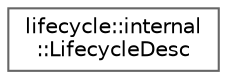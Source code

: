 digraph "Graphical Class Hierarchy"
{
 // LATEX_PDF_SIZE
  bgcolor="transparent";
  edge [fontname=Helvetica,fontsize=10,labelfontname=Helvetica,labelfontsize=10];
  node [fontname=Helvetica,fontsize=10,shape=box,height=0.2,width=0.4];
  rankdir="LR";
  Node0 [id="Node000000",label="lifecycle::internal\l::LifecycleDesc",height=0.2,width=0.4,color="grey40", fillcolor="white", style="filled",URL="$d3/d02/structlifecycle_1_1internal_1_1LifecycleDesc.html",tooltip=" "];
}
